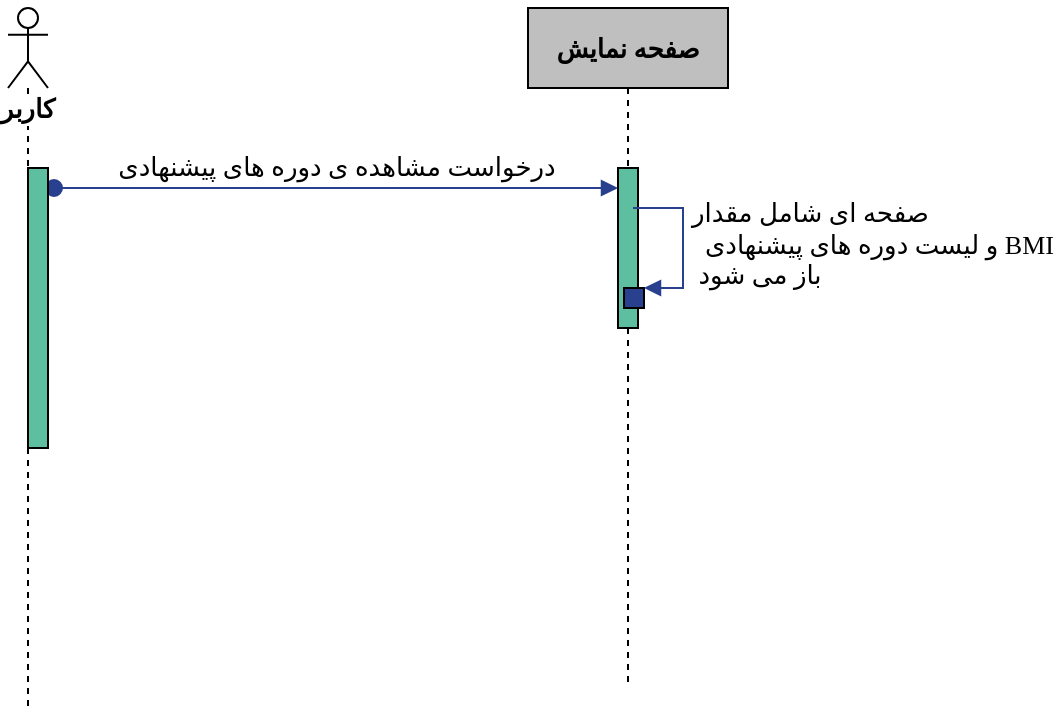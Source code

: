 <mxfile version="14.7.9" type="github">
  <diagram id="gclrW9IZEGYl_Us_NXqO" name="Page-1">
    <mxGraphModel dx="782" dy="379" grid="1" gridSize="10" guides="1" tooltips="1" connect="1" arrows="1" fold="1" page="1" pageScale="1" pageWidth="850" pageHeight="1100" math="0" shadow="0">
      <root>
        <mxCell id="0" />
        <mxCell id="1" parent="0" />
        <mxCell id="ecLLTJah2uslzvCgLHW6-1" value="&lt;font face=&quot;B Zar&quot; style=&quot;font-size: 13px&quot;&gt;&lt;b&gt;کاربر&lt;/b&gt;&lt;/font&gt;" style="shape=umlLifeline;participant=umlActor;perimeter=lifelinePerimeter;whiteSpace=wrap;html=1;container=1;collapsible=0;recursiveResize=0;verticalAlign=top;spacingTop=36;labelBackgroundColor=#ffffff;outlineConnect=0;size=40;" parent="1" vertex="1">
          <mxGeometry x="20" y="20" width="20" height="350" as="geometry" />
        </mxCell>
        <mxCell id="ecLLTJah2uslzvCgLHW6-2" value="&lt;font style=&quot;font-size: 13px;&quot;&gt;&lt;br style=&quot;font-size: 13px;&quot;&gt;صفحه نمایش&lt;br style=&quot;font-size: 13px;&quot;&gt;&lt;/font&gt;&lt;br style=&quot;font-size: 13px;&quot;&gt;" style="shape=umlLifeline;perimeter=lifelinePerimeter;whiteSpace=wrap;html=1;container=1;collapsible=0;recursiveResize=0;outlineConnect=0;fontSize=13;fontFamily=B Zar;fontStyle=1;fillColor=#BFBFBF;" parent="1" vertex="1">
          <mxGeometry x="280" y="20" width="100" height="340" as="geometry" />
        </mxCell>
        <mxCell id="ecLLTJah2uslzvCgLHW6-3" value="" style="html=1;points=[];perimeter=orthogonalPerimeter;fillColor=#5EBEA0;" parent="ecLLTJah2uslzvCgLHW6-2" vertex="1">
          <mxGeometry x="45" y="80" width="10" height="80" as="geometry" />
        </mxCell>
        <mxCell id="ecLLTJah2uslzvCgLHW6-4" value="" style="html=1;points=[];perimeter=orthogonalPerimeter;fillColor=#28408E;" parent="ecLLTJah2uslzvCgLHW6-2" vertex="1">
          <mxGeometry x="48" y="140" width="10" height="10" as="geometry" />
        </mxCell>
        <mxCell id="ecLLTJah2uslzvCgLHW6-5" value="&lt;font style=&quot;font-size: 13px;&quot;&gt;درخواست مشاهده ی دوره های پیشنهادی&lt;/font&gt;" style="html=1;verticalAlign=bottom;startArrow=oval;endArrow=block;startSize=8;fontSize=13;fontFamily=B Zar;strokeColor=#28408E;" parent="1" target="ecLLTJah2uslzvCgLHW6-3" edge="1">
          <mxGeometry relative="1" as="geometry">
            <mxPoint x="43" y="110" as="sourcePoint" />
            <Array as="points">
              <mxPoint x="90" y="110" />
            </Array>
          </mxGeometry>
        </mxCell>
        <mxCell id="ecLLTJah2uslzvCgLHW6-6" value="&lt;font style=&quot;font-size: 13px;&quot;&gt;صفحه ای شامل مقدار&lt;br style=&quot;font-size: 13px;&quot;&gt;&amp;nbsp; و لیست دوره های پیشنهادی BMI&lt;br style=&quot;font-size: 13px;&quot;&gt;&amp;nbsp;باز می شود&lt;/font&gt;" style="edgeStyle=orthogonalEdgeStyle;html=1;align=left;spacingLeft=2;endArrow=block;rounded=0;entryX=1;entryY=0;fontFamily=B Zar;fontSize=13;strokeColor=#28408E;" parent="1" target="ecLLTJah2uslzvCgLHW6-4" edge="1">
          <mxGeometry relative="1" as="geometry">
            <mxPoint x="332.5" y="120" as="sourcePoint" />
            <Array as="points">
              <mxPoint x="357.5" y="120" />
            </Array>
          </mxGeometry>
        </mxCell>
        <mxCell id="ecLLTJah2uslzvCgLHW6-7" value="" style="html=1;points=[];perimeter=orthogonalPerimeter;fillColor=#5EBEA0;" parent="1" vertex="1">
          <mxGeometry x="30" y="100" width="10" height="140" as="geometry" />
        </mxCell>
      </root>
    </mxGraphModel>
  </diagram>
</mxfile>
